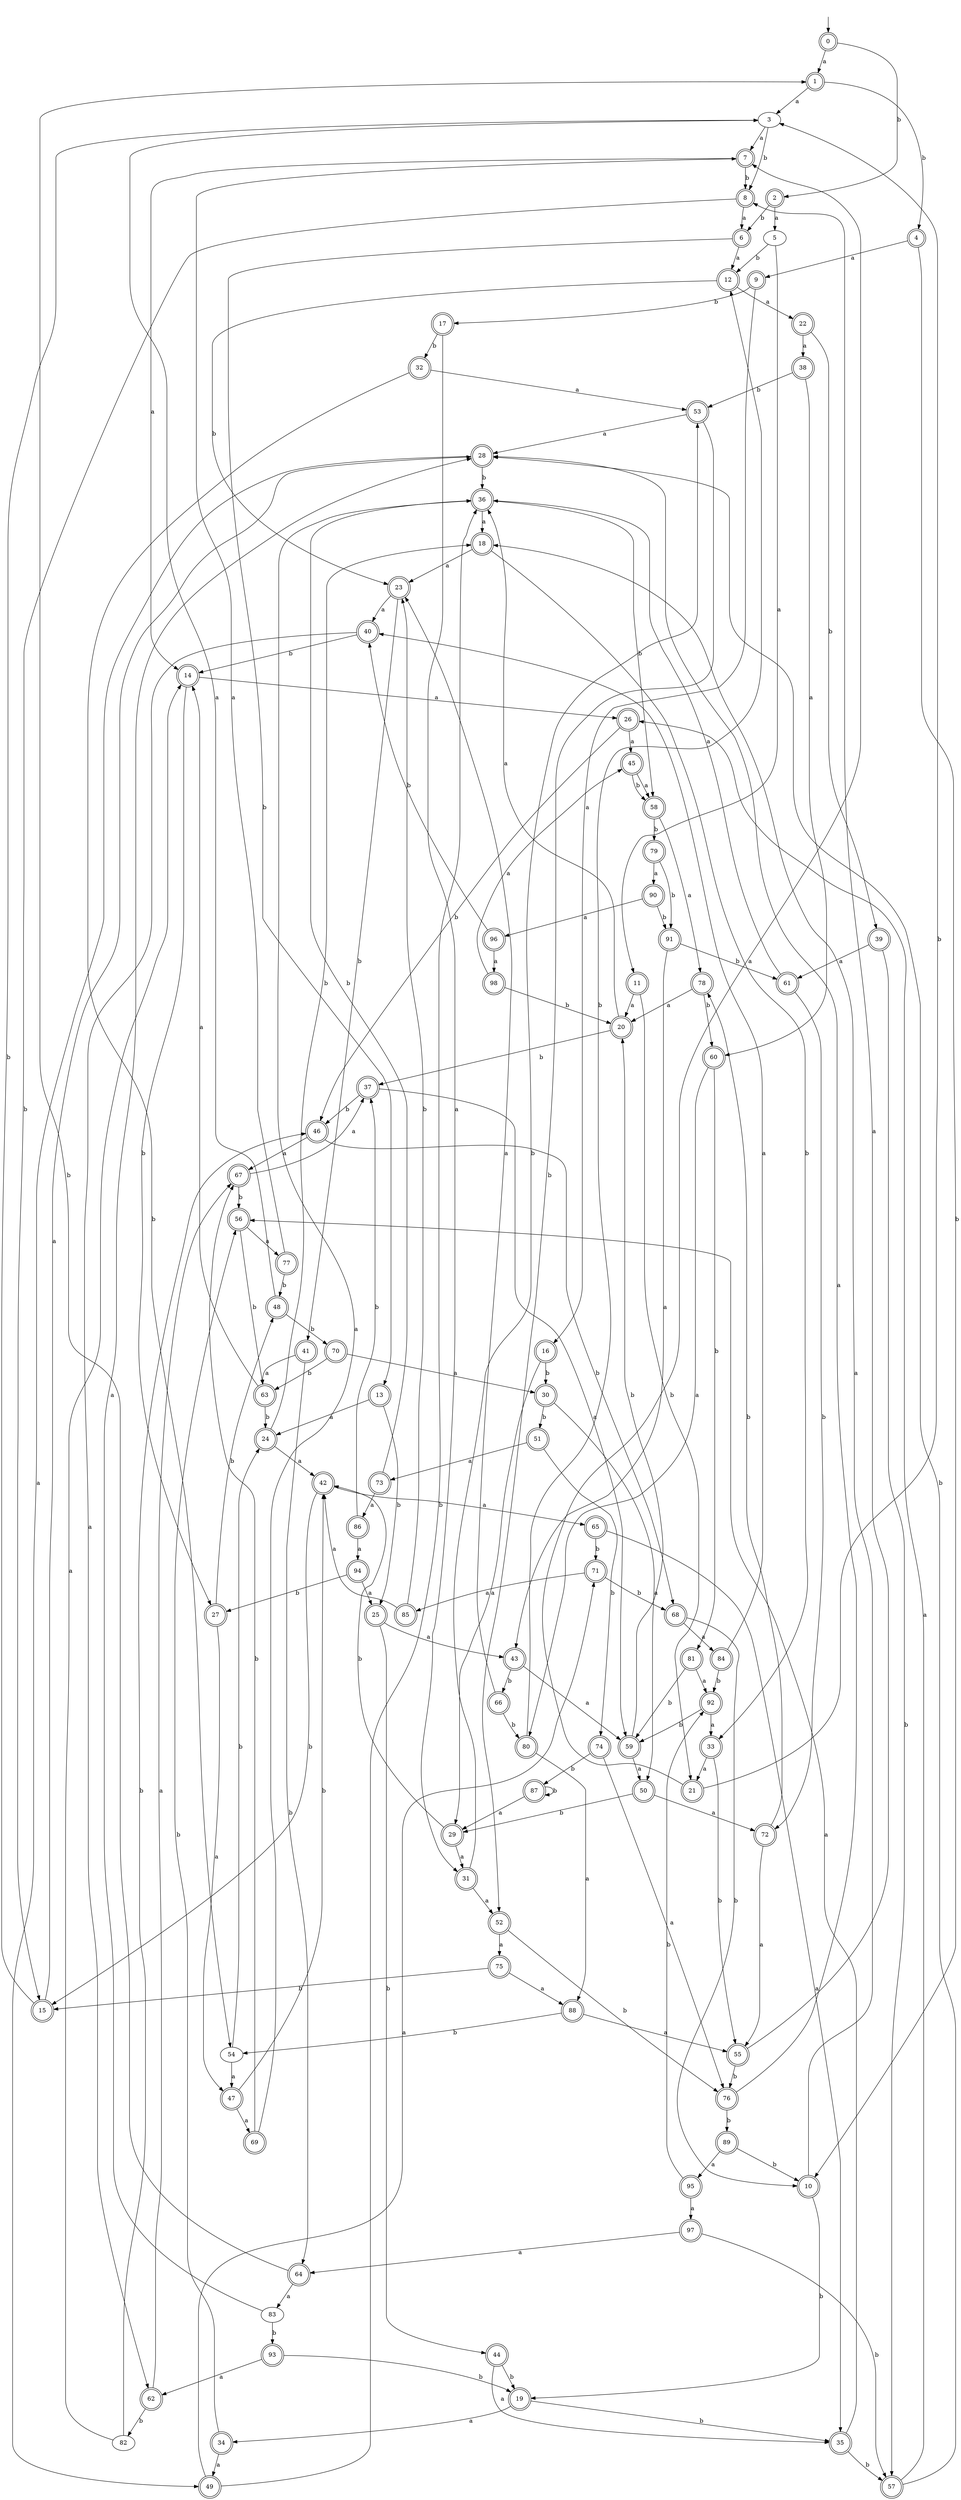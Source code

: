 digraph RandomDFA {
  __start0 [label="", shape=none];
  __start0 -> 0 [label=""];
  0 [shape=circle] [shape=doublecircle]
  0 -> 1 [label="a"]
  0 -> 2 [label="b"]
  1 [shape=doublecircle]
  1 -> 3 [label="a"]
  1 -> 4 [label="b"]
  2 [shape=doublecircle]
  2 -> 5 [label="a"]
  2 -> 6 [label="b"]
  3
  3 -> 7 [label="a"]
  3 -> 8 [label="b"]
  4 [shape=doublecircle]
  4 -> 9 [label="a"]
  4 -> 10 [label="b"]
  5
  5 -> 11 [label="a"]
  5 -> 12 [label="b"]
  6 [shape=doublecircle]
  6 -> 12 [label="a"]
  6 -> 13 [label="b"]
  7 [shape=doublecircle]
  7 -> 14 [label="a"]
  7 -> 8 [label="b"]
  8 [shape=doublecircle]
  8 -> 6 [label="a"]
  8 -> 15 [label="b"]
  9 [shape=doublecircle]
  9 -> 16 [label="a"]
  9 -> 17 [label="b"]
  10 [shape=doublecircle]
  10 -> 18 [label="a"]
  10 -> 19 [label="b"]
  11 [shape=doublecircle]
  11 -> 20 [label="a"]
  11 -> 21 [label="b"]
  12 [shape=doublecircle]
  12 -> 22 [label="a"]
  12 -> 23 [label="b"]
  13 [shape=doublecircle]
  13 -> 24 [label="a"]
  13 -> 25 [label="b"]
  14 [shape=doublecircle]
  14 -> 26 [label="a"]
  14 -> 27 [label="b"]
  15 [shape=doublecircle]
  15 -> 28 [label="a"]
  15 -> 3 [label="b"]
  16 [shape=doublecircle]
  16 -> 29 [label="a"]
  16 -> 30 [label="b"]
  17 [shape=doublecircle]
  17 -> 31 [label="a"]
  17 -> 32 [label="b"]
  18 [shape=doublecircle]
  18 -> 23 [label="a"]
  18 -> 33 [label="b"]
  19 [shape=doublecircle]
  19 -> 34 [label="a"]
  19 -> 35 [label="b"]
  20 [shape=doublecircle]
  20 -> 36 [label="a"]
  20 -> 37 [label="b"]
  21 [shape=doublecircle]
  21 -> 7 [label="a"]
  21 -> 3 [label="b"]
  22 [shape=doublecircle]
  22 -> 38 [label="a"]
  22 -> 39 [label="b"]
  23 [shape=doublecircle]
  23 -> 40 [label="a"]
  23 -> 41 [label="b"]
  24 [shape=doublecircle]
  24 -> 42 [label="a"]
  24 -> 18 [label="b"]
  25 [shape=doublecircle]
  25 -> 43 [label="a"]
  25 -> 44 [label="b"]
  26 [shape=doublecircle]
  26 -> 45 [label="a"]
  26 -> 46 [label="b"]
  27 [shape=doublecircle]
  27 -> 47 [label="a"]
  27 -> 48 [label="b"]
  28 [shape=doublecircle]
  28 -> 49 [label="a"]
  28 -> 36 [label="b"]
  29 [shape=doublecircle]
  29 -> 31 [label="a"]
  29 -> 42 [label="b"]
  30 [shape=doublecircle]
  30 -> 50 [label="a"]
  30 -> 51 [label="b"]
  31 [shape=doublecircle]
  31 -> 52 [label="a"]
  31 -> 53 [label="b"]
  32 [shape=doublecircle]
  32 -> 53 [label="a"]
  32 -> 54 [label="b"]
  33 [shape=doublecircle]
  33 -> 21 [label="a"]
  33 -> 55 [label="b"]
  34 [shape=doublecircle]
  34 -> 49 [label="a"]
  34 -> 56 [label="b"]
  35 [shape=doublecircle]
  35 -> 56 [label="a"]
  35 -> 57 [label="b"]
  36 [shape=doublecircle]
  36 -> 18 [label="a"]
  36 -> 58 [label="b"]
  37 [shape=doublecircle]
  37 -> 59 [label="a"]
  37 -> 46 [label="b"]
  38 [shape=doublecircle]
  38 -> 60 [label="a"]
  38 -> 53 [label="b"]
  39 [shape=doublecircle]
  39 -> 61 [label="a"]
  39 -> 57 [label="b"]
  40 [shape=doublecircle]
  40 -> 62 [label="a"]
  40 -> 14 [label="b"]
  41 [shape=doublecircle]
  41 -> 63 [label="a"]
  41 -> 64 [label="b"]
  42 [shape=doublecircle]
  42 -> 65 [label="a"]
  42 -> 15 [label="b"]
  43 [shape=doublecircle]
  43 -> 59 [label="a"]
  43 -> 66 [label="b"]
  44 [shape=doublecircle]
  44 -> 35 [label="a"]
  44 -> 19 [label="b"]
  45 [shape=doublecircle]
  45 -> 58 [label="a"]
  45 -> 58 [label="b"]
  46 [shape=doublecircle]
  46 -> 67 [label="a"]
  46 -> 68 [label="b"]
  47 [shape=doublecircle]
  47 -> 69 [label="a"]
  47 -> 42 [label="b"]
  48 [shape=doublecircle]
  48 -> 3 [label="a"]
  48 -> 70 [label="b"]
  49 [shape=doublecircle]
  49 -> 71 [label="a"]
  49 -> 36 [label="b"]
  50 [shape=doublecircle]
  50 -> 72 [label="a"]
  50 -> 29 [label="b"]
  51 [shape=doublecircle]
  51 -> 73 [label="a"]
  51 -> 74 [label="b"]
  52 [shape=doublecircle]
  52 -> 75 [label="a"]
  52 -> 76 [label="b"]
  53 [shape=doublecircle]
  53 -> 28 [label="a"]
  53 -> 52 [label="b"]
  54
  54 -> 47 [label="a"]
  54 -> 24 [label="b"]
  55 [shape=doublecircle]
  55 -> 8 [label="a"]
  55 -> 76 [label="b"]
  56 [shape=doublecircle]
  56 -> 77 [label="a"]
  56 -> 63 [label="b"]
  57 [shape=doublecircle]
  57 -> 26 [label="a"]
  57 -> 28 [label="b"]
  58 [shape=doublecircle]
  58 -> 78 [label="a"]
  58 -> 79 [label="b"]
  59 [shape=doublecircle]
  59 -> 50 [label="a"]
  59 -> 20 [label="b"]
  60 [shape=doublecircle]
  60 -> 80 [label="a"]
  60 -> 81 [label="b"]
  61 [shape=doublecircle]
  61 -> 36 [label="a"]
  61 -> 72 [label="b"]
  62 [shape=doublecircle]
  62 -> 67 [label="a"]
  62 -> 82 [label="b"]
  63 [shape=doublecircle]
  63 -> 14 [label="a"]
  63 -> 24 [label="b"]
  64 [shape=doublecircle]
  64 -> 83 [label="a"]
  64 -> 1 [label="b"]
  65 [shape=doublecircle]
  65 -> 35 [label="a"]
  65 -> 71 [label="b"]
  66 [shape=doublecircle]
  66 -> 23 [label="a"]
  66 -> 80 [label="b"]
  67 [shape=doublecircle]
  67 -> 37 [label="a"]
  67 -> 56 [label="b"]
  68 [shape=doublecircle]
  68 -> 84 [label="a"]
  68 -> 10 [label="b"]
  69 [shape=doublecircle]
  69 -> 36 [label="a"]
  69 -> 67 [label="b"]
  70 [shape=doublecircle]
  70 -> 30 [label="a"]
  70 -> 63 [label="b"]
  71 [shape=doublecircle]
  71 -> 85 [label="a"]
  71 -> 68 [label="b"]
  72 [shape=doublecircle]
  72 -> 55 [label="a"]
  72 -> 78 [label="b"]
  73 [shape=doublecircle]
  73 -> 86 [label="a"]
  73 -> 36 [label="b"]
  74 [shape=doublecircle]
  74 -> 76 [label="a"]
  74 -> 87 [label="b"]
  75 [shape=doublecircle]
  75 -> 88 [label="a"]
  75 -> 15 [label="b"]
  76 [shape=doublecircle]
  76 -> 28 [label="a"]
  76 -> 89 [label="b"]
  77 [shape=doublecircle]
  77 -> 7 [label="a"]
  77 -> 48 [label="b"]
  78 [shape=doublecircle]
  78 -> 20 [label="a"]
  78 -> 60 [label="b"]
  79 [shape=doublecircle]
  79 -> 90 [label="a"]
  79 -> 91 [label="b"]
  80 [shape=doublecircle]
  80 -> 88 [label="a"]
  80 -> 12 [label="b"]
  81 [shape=doublecircle]
  81 -> 92 [label="a"]
  81 -> 59 [label="b"]
  82
  82 -> 14 [label="a"]
  82 -> 46 [label="b"]
  83
  83 -> 28 [label="a"]
  83 -> 93 [label="b"]
  84 [shape=doublecircle]
  84 -> 40 [label="a"]
  84 -> 92 [label="b"]
  85 [shape=doublecircle]
  85 -> 42 [label="a"]
  85 -> 23 [label="b"]
  86 [shape=doublecircle]
  86 -> 94 [label="a"]
  86 -> 37 [label="b"]
  87 [shape=doublecircle]
  87 -> 29 [label="a"]
  87 -> 87 [label="b"]
  88 [shape=doublecircle]
  88 -> 55 [label="a"]
  88 -> 54 [label="b"]
  89 [shape=doublecircle]
  89 -> 95 [label="a"]
  89 -> 10 [label="b"]
  90 [shape=doublecircle]
  90 -> 96 [label="a"]
  90 -> 91 [label="b"]
  91 [shape=doublecircle]
  91 -> 43 [label="a"]
  91 -> 61 [label="b"]
  92 [shape=doublecircle]
  92 -> 33 [label="a"]
  92 -> 59 [label="b"]
  93 [shape=doublecircle]
  93 -> 62 [label="a"]
  93 -> 19 [label="b"]
  94 [shape=doublecircle]
  94 -> 25 [label="a"]
  94 -> 27 [label="b"]
  95 [shape=doublecircle]
  95 -> 97 [label="a"]
  95 -> 92 [label="b"]
  96 [shape=doublecircle]
  96 -> 98 [label="a"]
  96 -> 40 [label="b"]
  97 [shape=doublecircle]
  97 -> 64 [label="a"]
  97 -> 57 [label="b"]
  98 [shape=doublecircle]
  98 -> 45 [label="a"]
  98 -> 20 [label="b"]
}
